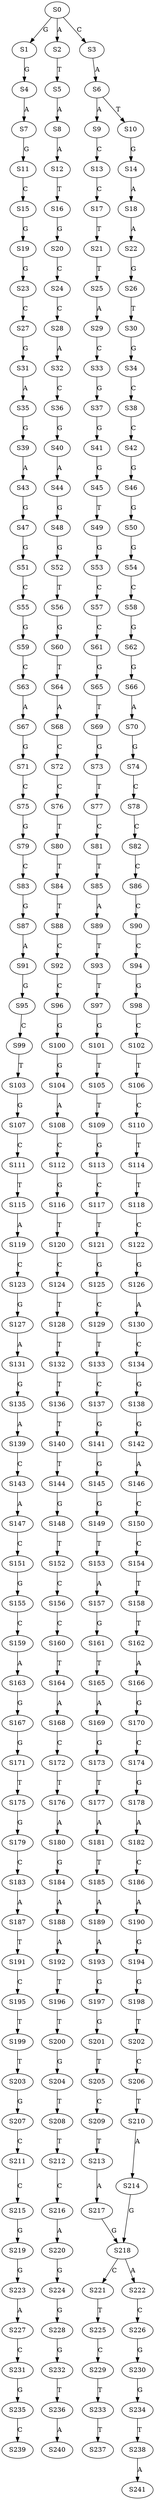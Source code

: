 strict digraph  {
	S0 -> S1 [ label = G ];
	S0 -> S2 [ label = A ];
	S0 -> S3 [ label = C ];
	S1 -> S4 [ label = G ];
	S2 -> S5 [ label = T ];
	S3 -> S6 [ label = A ];
	S4 -> S7 [ label = A ];
	S5 -> S8 [ label = A ];
	S6 -> S9 [ label = A ];
	S6 -> S10 [ label = T ];
	S7 -> S11 [ label = G ];
	S8 -> S12 [ label = A ];
	S9 -> S13 [ label = C ];
	S10 -> S14 [ label = G ];
	S11 -> S15 [ label = C ];
	S12 -> S16 [ label = T ];
	S13 -> S17 [ label = C ];
	S14 -> S18 [ label = A ];
	S15 -> S19 [ label = G ];
	S16 -> S20 [ label = G ];
	S17 -> S21 [ label = T ];
	S18 -> S22 [ label = A ];
	S19 -> S23 [ label = G ];
	S20 -> S24 [ label = C ];
	S21 -> S25 [ label = T ];
	S22 -> S26 [ label = G ];
	S23 -> S27 [ label = C ];
	S24 -> S28 [ label = C ];
	S25 -> S29 [ label = A ];
	S26 -> S30 [ label = T ];
	S27 -> S31 [ label = G ];
	S28 -> S32 [ label = A ];
	S29 -> S33 [ label = C ];
	S30 -> S34 [ label = G ];
	S31 -> S35 [ label = A ];
	S32 -> S36 [ label = C ];
	S33 -> S37 [ label = G ];
	S34 -> S38 [ label = C ];
	S35 -> S39 [ label = G ];
	S36 -> S40 [ label = G ];
	S37 -> S41 [ label = G ];
	S38 -> S42 [ label = C ];
	S39 -> S43 [ label = A ];
	S40 -> S44 [ label = A ];
	S41 -> S45 [ label = G ];
	S42 -> S46 [ label = G ];
	S43 -> S47 [ label = G ];
	S44 -> S48 [ label = G ];
	S45 -> S49 [ label = T ];
	S46 -> S50 [ label = G ];
	S47 -> S51 [ label = G ];
	S48 -> S52 [ label = G ];
	S49 -> S53 [ label = G ];
	S50 -> S54 [ label = G ];
	S51 -> S55 [ label = C ];
	S52 -> S56 [ label = T ];
	S53 -> S57 [ label = C ];
	S54 -> S58 [ label = C ];
	S55 -> S59 [ label = G ];
	S56 -> S60 [ label = G ];
	S57 -> S61 [ label = C ];
	S58 -> S62 [ label = G ];
	S59 -> S63 [ label = C ];
	S60 -> S64 [ label = T ];
	S61 -> S65 [ label = G ];
	S62 -> S66 [ label = G ];
	S63 -> S67 [ label = A ];
	S64 -> S68 [ label = A ];
	S65 -> S69 [ label = T ];
	S66 -> S70 [ label = A ];
	S67 -> S71 [ label = G ];
	S68 -> S72 [ label = C ];
	S69 -> S73 [ label = G ];
	S70 -> S74 [ label = G ];
	S71 -> S75 [ label = C ];
	S72 -> S76 [ label = C ];
	S73 -> S77 [ label = T ];
	S74 -> S78 [ label = C ];
	S75 -> S79 [ label = G ];
	S76 -> S80 [ label = T ];
	S77 -> S81 [ label = C ];
	S78 -> S82 [ label = C ];
	S79 -> S83 [ label = C ];
	S80 -> S84 [ label = T ];
	S81 -> S85 [ label = T ];
	S82 -> S86 [ label = C ];
	S83 -> S87 [ label = G ];
	S84 -> S88 [ label = T ];
	S85 -> S89 [ label = A ];
	S86 -> S90 [ label = C ];
	S87 -> S91 [ label = A ];
	S88 -> S92 [ label = C ];
	S89 -> S93 [ label = T ];
	S90 -> S94 [ label = C ];
	S91 -> S95 [ label = G ];
	S92 -> S96 [ label = C ];
	S93 -> S97 [ label = T ];
	S94 -> S98 [ label = G ];
	S95 -> S99 [ label = C ];
	S96 -> S100 [ label = G ];
	S97 -> S101 [ label = G ];
	S98 -> S102 [ label = C ];
	S99 -> S103 [ label = T ];
	S100 -> S104 [ label = G ];
	S101 -> S105 [ label = T ];
	S102 -> S106 [ label = T ];
	S103 -> S107 [ label = G ];
	S104 -> S108 [ label = A ];
	S105 -> S109 [ label = T ];
	S106 -> S110 [ label = C ];
	S107 -> S111 [ label = C ];
	S108 -> S112 [ label = C ];
	S109 -> S113 [ label = G ];
	S110 -> S114 [ label = T ];
	S111 -> S115 [ label = T ];
	S112 -> S116 [ label = G ];
	S113 -> S117 [ label = C ];
	S114 -> S118 [ label = T ];
	S115 -> S119 [ label = A ];
	S116 -> S120 [ label = T ];
	S117 -> S121 [ label = T ];
	S118 -> S122 [ label = C ];
	S119 -> S123 [ label = C ];
	S120 -> S124 [ label = C ];
	S121 -> S125 [ label = G ];
	S122 -> S126 [ label = G ];
	S123 -> S127 [ label = G ];
	S124 -> S128 [ label = T ];
	S125 -> S129 [ label = C ];
	S126 -> S130 [ label = A ];
	S127 -> S131 [ label = A ];
	S128 -> S132 [ label = T ];
	S129 -> S133 [ label = T ];
	S130 -> S134 [ label = C ];
	S131 -> S135 [ label = G ];
	S132 -> S136 [ label = T ];
	S133 -> S137 [ label = C ];
	S134 -> S138 [ label = G ];
	S135 -> S139 [ label = A ];
	S136 -> S140 [ label = T ];
	S137 -> S141 [ label = G ];
	S138 -> S142 [ label = G ];
	S139 -> S143 [ label = C ];
	S140 -> S144 [ label = T ];
	S141 -> S145 [ label = G ];
	S142 -> S146 [ label = A ];
	S143 -> S147 [ label = A ];
	S144 -> S148 [ label = G ];
	S145 -> S149 [ label = G ];
	S146 -> S150 [ label = C ];
	S147 -> S151 [ label = C ];
	S148 -> S152 [ label = T ];
	S149 -> S153 [ label = T ];
	S150 -> S154 [ label = C ];
	S151 -> S155 [ label = G ];
	S152 -> S156 [ label = C ];
	S153 -> S157 [ label = A ];
	S154 -> S158 [ label = T ];
	S155 -> S159 [ label = C ];
	S156 -> S160 [ label = C ];
	S157 -> S161 [ label = G ];
	S158 -> S162 [ label = T ];
	S159 -> S163 [ label = A ];
	S160 -> S164 [ label = T ];
	S161 -> S165 [ label = T ];
	S162 -> S166 [ label = A ];
	S163 -> S167 [ label = G ];
	S164 -> S168 [ label = A ];
	S165 -> S169 [ label = A ];
	S166 -> S170 [ label = G ];
	S167 -> S171 [ label = G ];
	S168 -> S172 [ label = C ];
	S169 -> S173 [ label = G ];
	S170 -> S174 [ label = C ];
	S171 -> S175 [ label = T ];
	S172 -> S176 [ label = T ];
	S173 -> S177 [ label = T ];
	S174 -> S178 [ label = G ];
	S175 -> S179 [ label = G ];
	S176 -> S180 [ label = A ];
	S177 -> S181 [ label = A ];
	S178 -> S182 [ label = A ];
	S179 -> S183 [ label = C ];
	S180 -> S184 [ label = G ];
	S181 -> S185 [ label = T ];
	S182 -> S186 [ label = C ];
	S183 -> S187 [ label = A ];
	S184 -> S188 [ label = A ];
	S185 -> S189 [ label = A ];
	S186 -> S190 [ label = A ];
	S187 -> S191 [ label = T ];
	S188 -> S192 [ label = A ];
	S189 -> S193 [ label = A ];
	S190 -> S194 [ label = G ];
	S191 -> S195 [ label = C ];
	S192 -> S196 [ label = T ];
	S193 -> S197 [ label = G ];
	S194 -> S198 [ label = G ];
	S195 -> S199 [ label = T ];
	S196 -> S200 [ label = T ];
	S197 -> S201 [ label = G ];
	S198 -> S202 [ label = T ];
	S199 -> S203 [ label = T ];
	S200 -> S204 [ label = G ];
	S201 -> S205 [ label = T ];
	S202 -> S206 [ label = C ];
	S203 -> S207 [ label = G ];
	S204 -> S208 [ label = T ];
	S205 -> S209 [ label = C ];
	S206 -> S210 [ label = T ];
	S207 -> S211 [ label = C ];
	S208 -> S212 [ label = T ];
	S209 -> S213 [ label = T ];
	S210 -> S214 [ label = A ];
	S211 -> S215 [ label = C ];
	S212 -> S216 [ label = C ];
	S213 -> S217 [ label = A ];
	S214 -> S218 [ label = G ];
	S215 -> S219 [ label = G ];
	S216 -> S220 [ label = A ];
	S217 -> S218 [ label = G ];
	S218 -> S221 [ label = C ];
	S218 -> S222 [ label = A ];
	S219 -> S223 [ label = G ];
	S220 -> S224 [ label = G ];
	S221 -> S225 [ label = T ];
	S222 -> S226 [ label = C ];
	S223 -> S227 [ label = A ];
	S224 -> S228 [ label = G ];
	S225 -> S229 [ label = C ];
	S226 -> S230 [ label = G ];
	S227 -> S231 [ label = C ];
	S228 -> S232 [ label = G ];
	S229 -> S233 [ label = T ];
	S230 -> S234 [ label = G ];
	S231 -> S235 [ label = G ];
	S232 -> S236 [ label = T ];
	S233 -> S237 [ label = T ];
	S234 -> S238 [ label = T ];
	S235 -> S239 [ label = C ];
	S236 -> S240 [ label = A ];
	S238 -> S241 [ label = A ];
}
